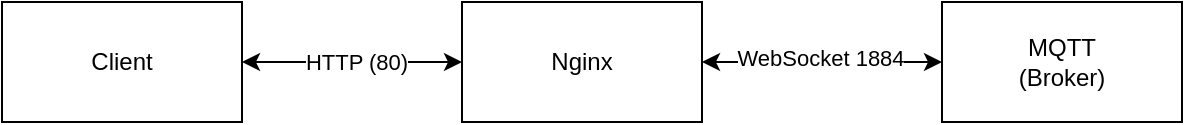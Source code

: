 <mxfile>
    <diagram id="t7nty4cLJ64ymRpkh9Ia" name="Page-1">
        <mxGraphModel dx="503" dy="641" grid="1" gridSize="10" guides="1" tooltips="1" connect="1" arrows="1" fold="1" page="1" pageScale="1" pageWidth="850" pageHeight="1100" math="0" shadow="0">
            <root>
                <mxCell id="0"/>
                <mxCell id="1" parent="0"/>
                <mxCell id="4" value="" style="edgeStyle=none;html=1;endArrow=classic;endFill=1;startArrow=classic;startFill=1;" edge="1" parent="1" source="2" target="3">
                    <mxGeometry relative="1" as="geometry"/>
                </mxCell>
                <mxCell id="7" value="HTTP (80)" style="edgeLabel;html=1;align=center;verticalAlign=middle;resizable=0;points=[];" vertex="1" connectable="0" parent="4">
                    <mxGeometry x="0.023" relative="1" as="geometry">
                        <mxPoint as="offset"/>
                    </mxGeometry>
                </mxCell>
                <mxCell id="2" value="Client" style="rounded=0;whiteSpace=wrap;html=1;" vertex="1" parent="1">
                    <mxGeometry x="60" y="90" width="120" height="60" as="geometry"/>
                </mxCell>
                <mxCell id="6" value="" style="edgeStyle=none;html=1;startArrow=classic;startFill=1;" edge="1" parent="1" source="3" target="5">
                    <mxGeometry relative="1" as="geometry"/>
                </mxCell>
                <mxCell id="8" value="WebSocket 1884" style="edgeLabel;html=1;align=center;verticalAlign=middle;resizable=0;points=[];" vertex="1" connectable="0" parent="6">
                    <mxGeometry x="-0.015" y="2" relative="1" as="geometry">
                        <mxPoint as="offset"/>
                    </mxGeometry>
                </mxCell>
                <mxCell id="3" value="Nginx" style="rounded=0;whiteSpace=wrap;html=1;" vertex="1" parent="1">
                    <mxGeometry x="290" y="90" width="120" height="60" as="geometry"/>
                </mxCell>
                <mxCell id="5" value="MQTT&lt;div&gt;(Broker)&lt;/div&gt;" style="rounded=0;whiteSpace=wrap;html=1;" vertex="1" parent="1">
                    <mxGeometry x="530" y="90" width="120" height="60" as="geometry"/>
                </mxCell>
            </root>
        </mxGraphModel>
    </diagram>
</mxfile>
